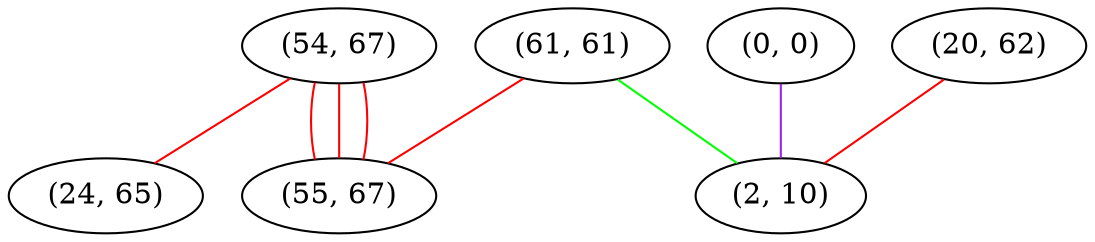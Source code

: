 graph "" {
"(54, 67)";
"(0, 0)";
"(61, 61)";
"(20, 62)";
"(2, 10)";
"(55, 67)";
"(24, 65)";
"(54, 67)" -- "(24, 65)"  [color=red, key=0, weight=1];
"(54, 67)" -- "(55, 67)"  [color=red, key=0, weight=1];
"(54, 67)" -- "(55, 67)"  [color=red, key=1, weight=1];
"(54, 67)" -- "(55, 67)"  [color=red, key=2, weight=1];
"(0, 0)" -- "(2, 10)"  [color=purple, key=0, weight=4];
"(61, 61)" -- "(55, 67)"  [color=red, key=0, weight=1];
"(61, 61)" -- "(2, 10)"  [color=green, key=0, weight=2];
"(20, 62)" -- "(2, 10)"  [color=red, key=0, weight=1];
}
